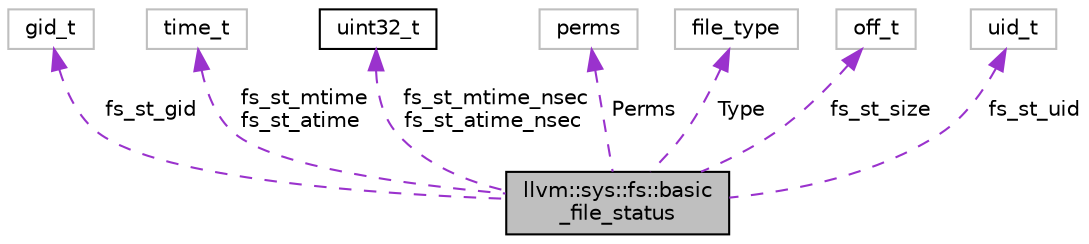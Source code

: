 digraph "llvm::sys::fs::basic_file_status"
{
 // LATEX_PDF_SIZE
  bgcolor="transparent";
  edge [fontname="Helvetica",fontsize="10",labelfontname="Helvetica",labelfontsize="10"];
  node [fontname="Helvetica",fontsize="10",shape=record];
  Node1 [label="llvm::sys::fs::basic\l_file_status",height=0.2,width=0.4,color="black", fillcolor="grey75", style="filled", fontcolor="black",tooltip="Represents the result of a call to directory_iterator::status()."];
  Node2 -> Node1 [dir="back",color="darkorchid3",fontsize="10",style="dashed",label=" fs_st_gid" ,fontname="Helvetica"];
  Node2 [label="gid_t",height=0.2,width=0.4,color="grey75",tooltip=" "];
  Node3 -> Node1 [dir="back",color="darkorchid3",fontsize="10",style="dashed",label=" fs_st_mtime\nfs_st_atime" ,fontname="Helvetica"];
  Node3 [label="time_t",height=0.2,width=0.4,color="grey75",tooltip=" "];
  Node4 -> Node1 [dir="back",color="darkorchid3",fontsize="10",style="dashed",label=" fs_st_mtime_nsec\nfs_st_atime_nsec" ,fontname="Helvetica"];
  Node4 [label="uint32_t",height=0.2,width=0.4,color="black",URL="$classuint32__t.html",tooltip=" "];
  Node5 -> Node1 [dir="back",color="darkorchid3",fontsize="10",style="dashed",label=" Perms" ,fontname="Helvetica"];
  Node5 [label="perms",height=0.2,width=0.4,color="grey75",tooltip=" "];
  Node6 -> Node1 [dir="back",color="darkorchid3",fontsize="10",style="dashed",label=" Type" ,fontname="Helvetica"];
  Node6 [label="file_type",height=0.2,width=0.4,color="grey75",tooltip=" "];
  Node7 -> Node1 [dir="back",color="darkorchid3",fontsize="10",style="dashed",label=" fs_st_size" ,fontname="Helvetica"];
  Node7 [label="off_t",height=0.2,width=0.4,color="grey75",tooltip=" "];
  Node8 -> Node1 [dir="back",color="darkorchid3",fontsize="10",style="dashed",label=" fs_st_uid" ,fontname="Helvetica"];
  Node8 [label="uid_t",height=0.2,width=0.4,color="grey75",tooltip=" "];
}
